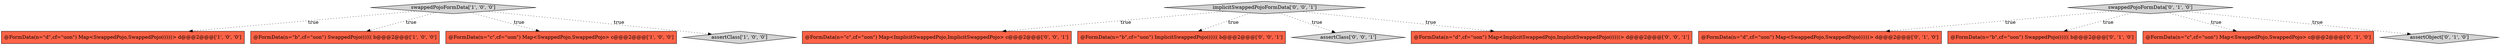 digraph {
0 [style = filled, label = "@FormData(n=\"d\",cf=\"uon\") Map<SwappedPojo,SwappedPojo((((((> d@@@2@@@['1', '0', '0']", fillcolor = tomato, shape = box image = "AAA0AAABBB1BBB"];
13 [style = filled, label = "@FormData(n=\"c\",cf=\"uon\") Map<ImplicitSwappedPojo,ImplicitSwappedPojo> c@@@2@@@['0', '0', '1']", fillcolor = tomato, shape = box image = "AAA0AAABBB3BBB"];
4 [style = filled, label = "swappedPojoFormData['1', '0', '0']", fillcolor = lightgray, shape = diamond image = "AAA0AAABBB1BBB"];
2 [style = filled, label = "@FormData(n=\"b\",cf=\"uon\") SwappedPojo(((((( b@@@2@@@['1', '0', '0']", fillcolor = tomato, shape = box image = "AAA0AAABBB1BBB"];
12 [style = filled, label = "@FormData(n=\"b\",cf=\"uon\") ImplicitSwappedPojo(((((( b@@@2@@@['0', '0', '1']", fillcolor = tomato, shape = box image = "AAA0AAABBB3BBB"];
7 [style = filled, label = "@FormData(n=\"d\",cf=\"uon\") Map<SwappedPojo,SwappedPojo((((((> d@@@2@@@['0', '1', '0']", fillcolor = tomato, shape = box image = "AAA0AAABBB2BBB"];
8 [style = filled, label = "@FormData(n=\"b\",cf=\"uon\") SwappedPojo(((((( b@@@2@@@['0', '1', '0']", fillcolor = tomato, shape = box image = "AAA0AAABBB2BBB"];
3 [style = filled, label = "@FormData(n=\"c\",cf=\"uon\") Map<SwappedPojo,SwappedPojo> c@@@2@@@['1', '0', '0']", fillcolor = tomato, shape = box image = "AAA0AAABBB1BBB"];
6 [style = filled, label = "@FormData(n=\"c\",cf=\"uon\") Map<SwappedPojo,SwappedPojo> c@@@2@@@['0', '1', '0']", fillcolor = tomato, shape = box image = "AAA0AAABBB2BBB"];
5 [style = filled, label = "swappedPojoFormData['0', '1', '0']", fillcolor = lightgray, shape = diamond image = "AAA0AAABBB2BBB"];
1 [style = filled, label = "assertClass['1', '0', '0']", fillcolor = lightgray, shape = diamond image = "AAA0AAABBB1BBB"];
9 [style = filled, label = "assertObject['0', '1', '0']", fillcolor = lightgray, shape = diamond image = "AAA0AAABBB2BBB"];
14 [style = filled, label = "assertClass['0', '0', '1']", fillcolor = lightgray, shape = diamond image = "AAA0AAABBB3BBB"];
10 [style = filled, label = "@FormData(n=\"d\",cf=\"uon\") Map<ImplicitSwappedPojo,ImplicitSwappedPojo((((((> d@@@2@@@['0', '0', '1']", fillcolor = tomato, shape = box image = "AAA0AAABBB3BBB"];
11 [style = filled, label = "implicitSwappedPojoFormData['0', '0', '1']", fillcolor = lightgray, shape = diamond image = "AAA0AAABBB3BBB"];
5->9 [style = dotted, label="true"];
5->6 [style = dotted, label="true"];
4->3 [style = dotted, label="true"];
11->13 [style = dotted, label="true"];
5->8 [style = dotted, label="true"];
4->1 [style = dotted, label="true"];
5->7 [style = dotted, label="true"];
11->10 [style = dotted, label="true"];
4->2 [style = dotted, label="true"];
4->0 [style = dotted, label="true"];
11->12 [style = dotted, label="true"];
11->14 [style = dotted, label="true"];
}
